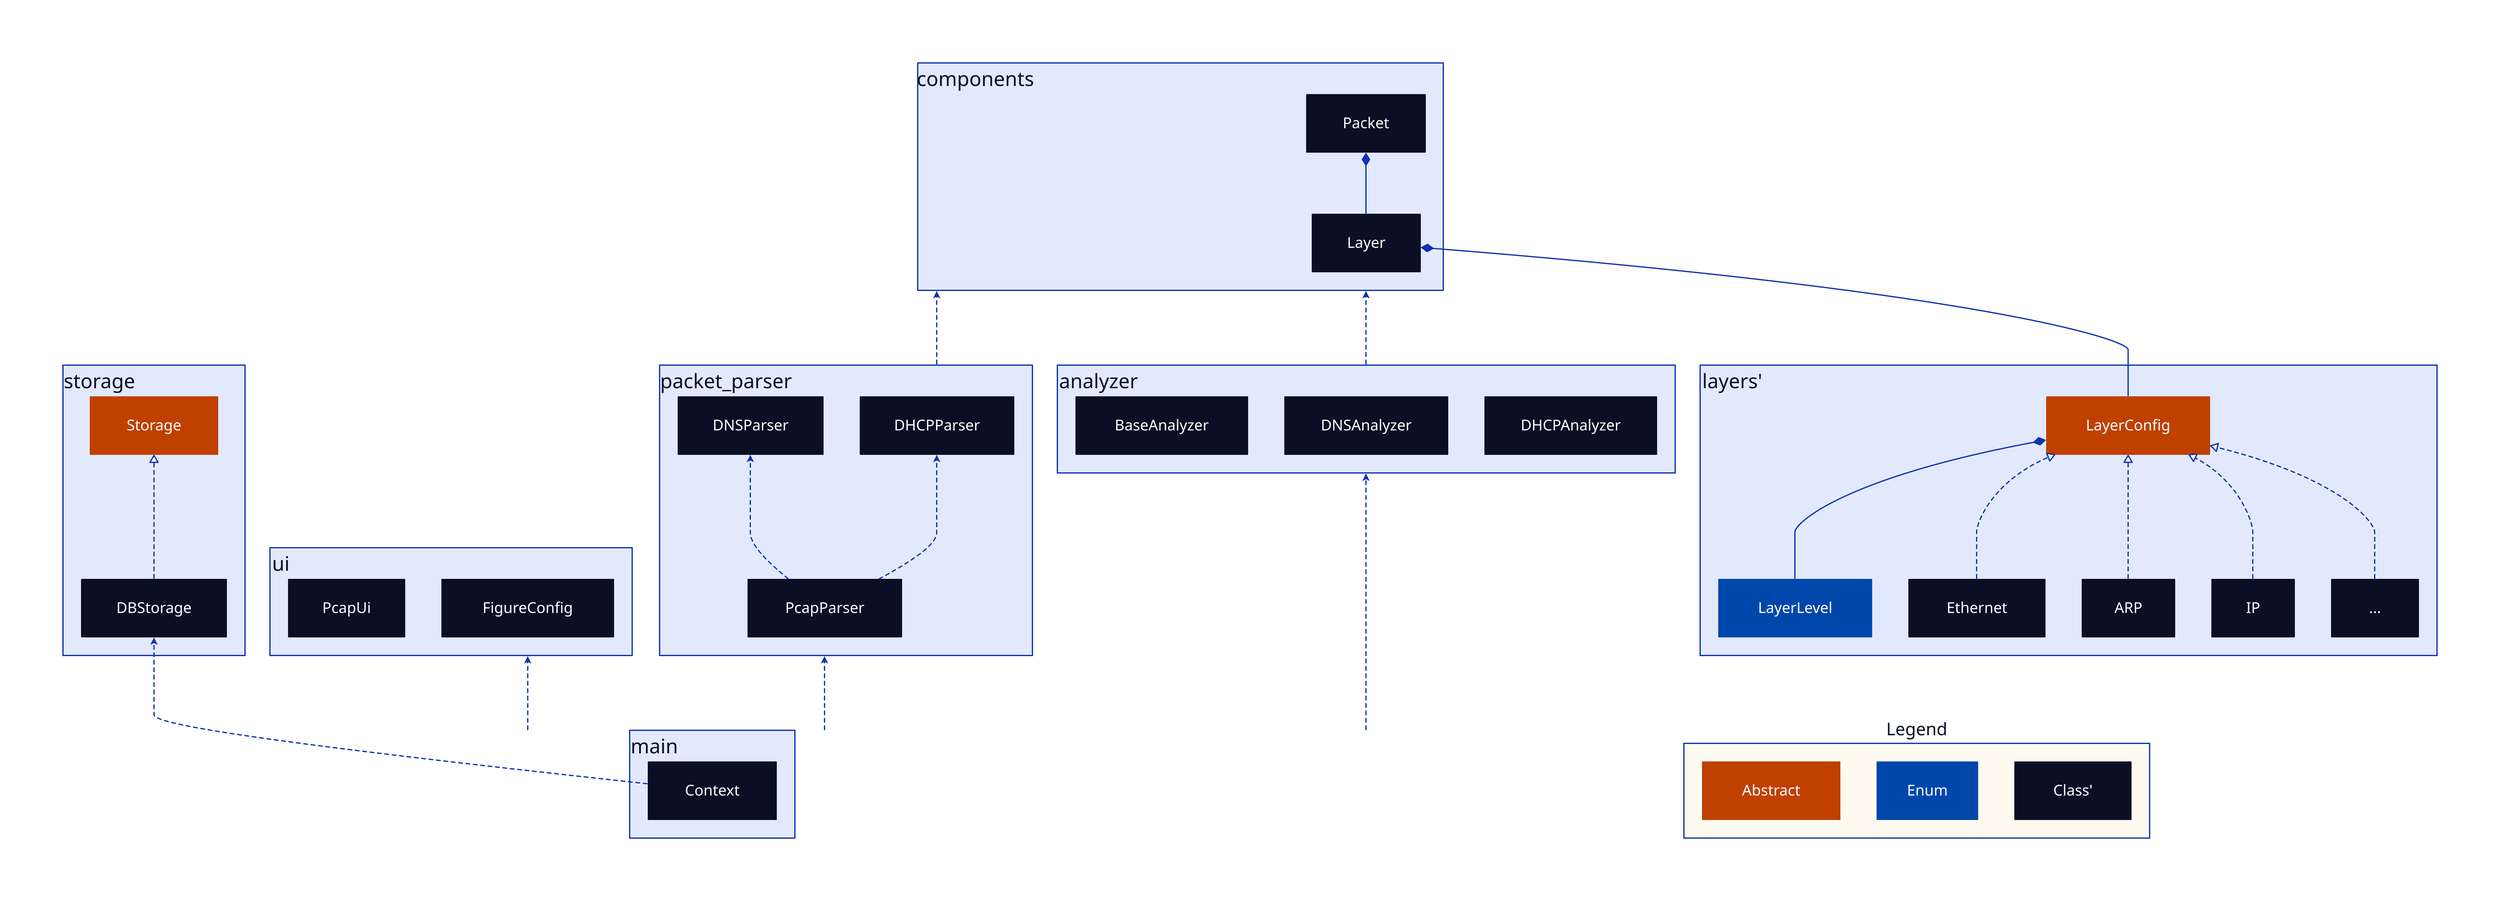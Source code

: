 # SHARED PROPERTIES
direction: up
classes: {
  package: {
    shape: rectangle
    label.near: top-left
    style.font-size: 32
    style.bold: true
  }
  dependency: {
    style.stroke-dash: 3
    target-arrowhead: {
      shape: arrow
    }
  }
  implementation: {
    style.stroke-dash: 3
    target-arrowhead: {
      shape: triangle
      style.filled: false
    }
  }
  composition: {
    target-arrowhead: {
      shape: diamond
      style.filled: true
    }
  }
  aggregation: {
    target-arrowhead: {
      shape: diamond
      style.filled: false
    }
  }
  enum: {
    style.fill: "#0047AB"
    shape: class
  }
  abstract: {
    style.fill: "#C04000"
    shape: class
  }
  "class": {
    shape: class
  }
}

# Objects
main: {
  class: package
  Context: {
    class: class
  }
}
storage: {
  class: package
  Storage: {
    class: abstract
  }
  DBStorage: {
    class: class
  } 
  DBStorage -> Storage: {
    class: implementation
  }
}
ui: {
  class: package
  PcapUi: {
    class: class
  }
  FigureConfig: {
    class: class
  }
}
analyzer: {
  class: package
  BaseAnalyzer: {
    class: class
  }
  DNSAnalyzer: {
    class: class
  }
  DHCPAnalyzer: {
    class: class
  }
}
packet_parser: {
  class: package
  PcapParser: {
    class: class
  }
  DNSParser: {
    class: class
  }
  DHCPParser: {
    class: class
  }
  PcapParser -> DNSParser: {
    class: dependency
  }
  PcapParser -> DHCPParser: {
    class: dependency
  }
}
components: {
  class: package
  Layer: {
    class: class
  }
  Packet: {
    class: class
  }
  Layer -> Packet: {
    class: composition
  }
}
\layers': {
  LayerLevel -> LayerConfig: {
    class: composition
  }
  class: package
  LayerLevel: {
    class: enum
  }
  LayerConfig: {
    class: abstract
  }
  Ethernet: {
    class: class
  }
  ARP: {
    class: class
  }
  IP: {
    class: class
  }
  \.\.\.: {
    class: class
  }
  Ethernet -> LayerConfig: {
    class: implementation
  }
  ARP -> LayerConfig: {
    class: implementation
  }
  IP -> LayerConfig: {
    class: implementation
  }
  \.\.\. -> LayerConfig: {
    class: implementation
  }
}

main -> ui: {
  class: dependency
}
main -> packet_parser: {
  class: dependency
}
main -> analyzer: {
  class: dependency
}

# Inter-container links
packet_parser -> components: {
  class: dependency
}
analyzer -> components: {
  class: dependency
}
\layers'.LayerConfig -> components.Layer: {
  class: composition
}
main.Context -> storage.DBStorage: {
  class: dependency
}

# Explaining colors
Legend: {
  Abstract: {
    class: abstract
  }
  Enum: {
    class: enum
  }
  Class': {
    class: class
  }
  style.fill: "#FFFAF0"
}
